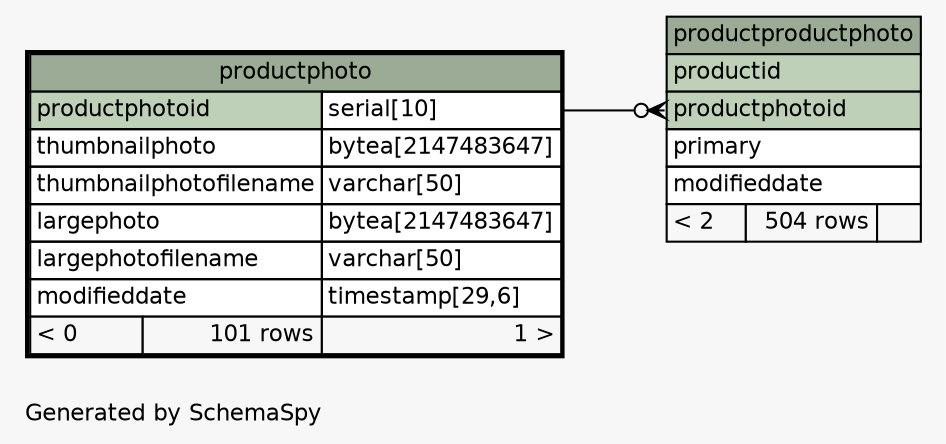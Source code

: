 // dot 2.40.1 on Linux 5.4.0-51-generic
// SchemaSpy rev 590
digraph "oneDegreeRelationshipsDiagram" {
  graph [
    rankdir="RL"
    bgcolor="#f7f7f7"
    label="\nGenerated by SchemaSpy"
    labeljust="l"
    nodesep="0.18"
    ranksep="0.46"
    fontname="Helvetica"
    fontsize="11"
  ];
  node [
    fontname="Helvetica"
    fontsize="11"
    shape="plaintext"
  ];
  edge [
    arrowsize="0.8"
  ];
  "productproductphoto":"productphotoid":w -> "productphoto":"productphotoid.type":e [arrowhead=none dir=back arrowtail=crowodot];
  "productphoto" [
    label=<
    <TABLE BORDER="2" CELLBORDER="1" CELLSPACING="0" BGCOLOR="#ffffff">
      <TR><TD COLSPAN="3" BGCOLOR="#9bab96" ALIGN="CENTER">productphoto</TD></TR>
      <TR><TD PORT="productphotoid" COLSPAN="2" BGCOLOR="#bed1b8" ALIGN="LEFT">productphotoid</TD><TD PORT="productphotoid.type" ALIGN="LEFT">serial[10]</TD></TR>
      <TR><TD PORT="thumbnailphoto" COLSPAN="2" ALIGN="LEFT">thumbnailphoto</TD><TD PORT="thumbnailphoto.type" ALIGN="LEFT">bytea[2147483647]</TD></TR>
      <TR><TD PORT="thumbnailphotofilename" COLSPAN="2" ALIGN="LEFT">thumbnailphotofilename</TD><TD PORT="thumbnailphotofilename.type" ALIGN="LEFT">varchar[50]</TD></TR>
      <TR><TD PORT="largephoto" COLSPAN="2" ALIGN="LEFT">largephoto</TD><TD PORT="largephoto.type" ALIGN="LEFT">bytea[2147483647]</TD></TR>
      <TR><TD PORT="largephotofilename" COLSPAN="2" ALIGN="LEFT">largephotofilename</TD><TD PORT="largephotofilename.type" ALIGN="LEFT">varchar[50]</TD></TR>
      <TR><TD PORT="modifieddate" COLSPAN="2" ALIGN="LEFT">modifieddate</TD><TD PORT="modifieddate.type" ALIGN="LEFT">timestamp[29,6]</TD></TR>
      <TR><TD ALIGN="LEFT" BGCOLOR="#f7f7f7">&lt; 0</TD><TD ALIGN="RIGHT" BGCOLOR="#f7f7f7">101 rows</TD><TD ALIGN="RIGHT" BGCOLOR="#f7f7f7">1 &gt;</TD></TR>
    </TABLE>>
    URL="productphoto.html"
    tooltip="productphoto"
  ];
  "productproductphoto" [
    label=<
    <TABLE BORDER="0" CELLBORDER="1" CELLSPACING="0" BGCOLOR="#ffffff">
      <TR><TD COLSPAN="3" BGCOLOR="#9bab96" ALIGN="CENTER">productproductphoto</TD></TR>
      <TR><TD PORT="productid" COLSPAN="3" BGCOLOR="#bed1b8" ALIGN="LEFT">productid</TD></TR>
      <TR><TD PORT="productphotoid" COLSPAN="3" BGCOLOR="#bed1b8" ALIGN="LEFT">productphotoid</TD></TR>
      <TR><TD PORT="primary" COLSPAN="3" ALIGN="LEFT">primary</TD></TR>
      <TR><TD PORT="modifieddate" COLSPAN="3" ALIGN="LEFT">modifieddate</TD></TR>
      <TR><TD ALIGN="LEFT" BGCOLOR="#f7f7f7">&lt; 2</TD><TD ALIGN="RIGHT" BGCOLOR="#f7f7f7">504 rows</TD><TD ALIGN="RIGHT" BGCOLOR="#f7f7f7">  </TD></TR>
    </TABLE>>
    URL="productproductphoto.html"
    tooltip="productproductphoto"
  ];
}
